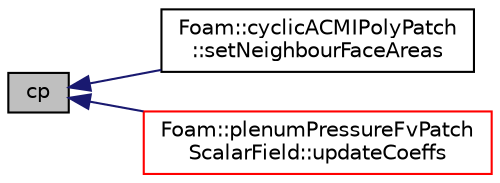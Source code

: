 digraph "cp"
{
  bgcolor="transparent";
  edge [fontname="Helvetica",fontsize="10",labelfontname="Helvetica",labelfontsize="10"];
  node [fontname="Helvetica",fontsize="10",shape=record];
  rankdir="LR";
  Node1 [label="cp",height=0.2,width=0.4,color="black", fillcolor="grey75", style="filled", fontcolor="black"];
  Node1 -> Node2 [dir="back",color="midnightblue",fontsize="10",style="solid",fontname="Helvetica"];
  Node2 [label="Foam::cyclicACMIPolyPatch\l::setNeighbourFaceAreas",height=0.2,width=0.4,color="black",URL="$a00471.html#a0575f932710bc25e8fd678be627a783d",tooltip="Set neighbour ACMI patch areas. "];
  Node1 -> Node3 [dir="back",color="midnightblue",fontsize="10",style="solid",fontname="Helvetica"];
  Node3 [label="Foam::plenumPressureFvPatch\lScalarField::updateCoeffs",height=0.2,width=0.4,color="red",URL="$a01897.html#a7e24eafac629d3733181cd942d4c902f",tooltip="Update the coefficients associated with the patch field. "];
}
